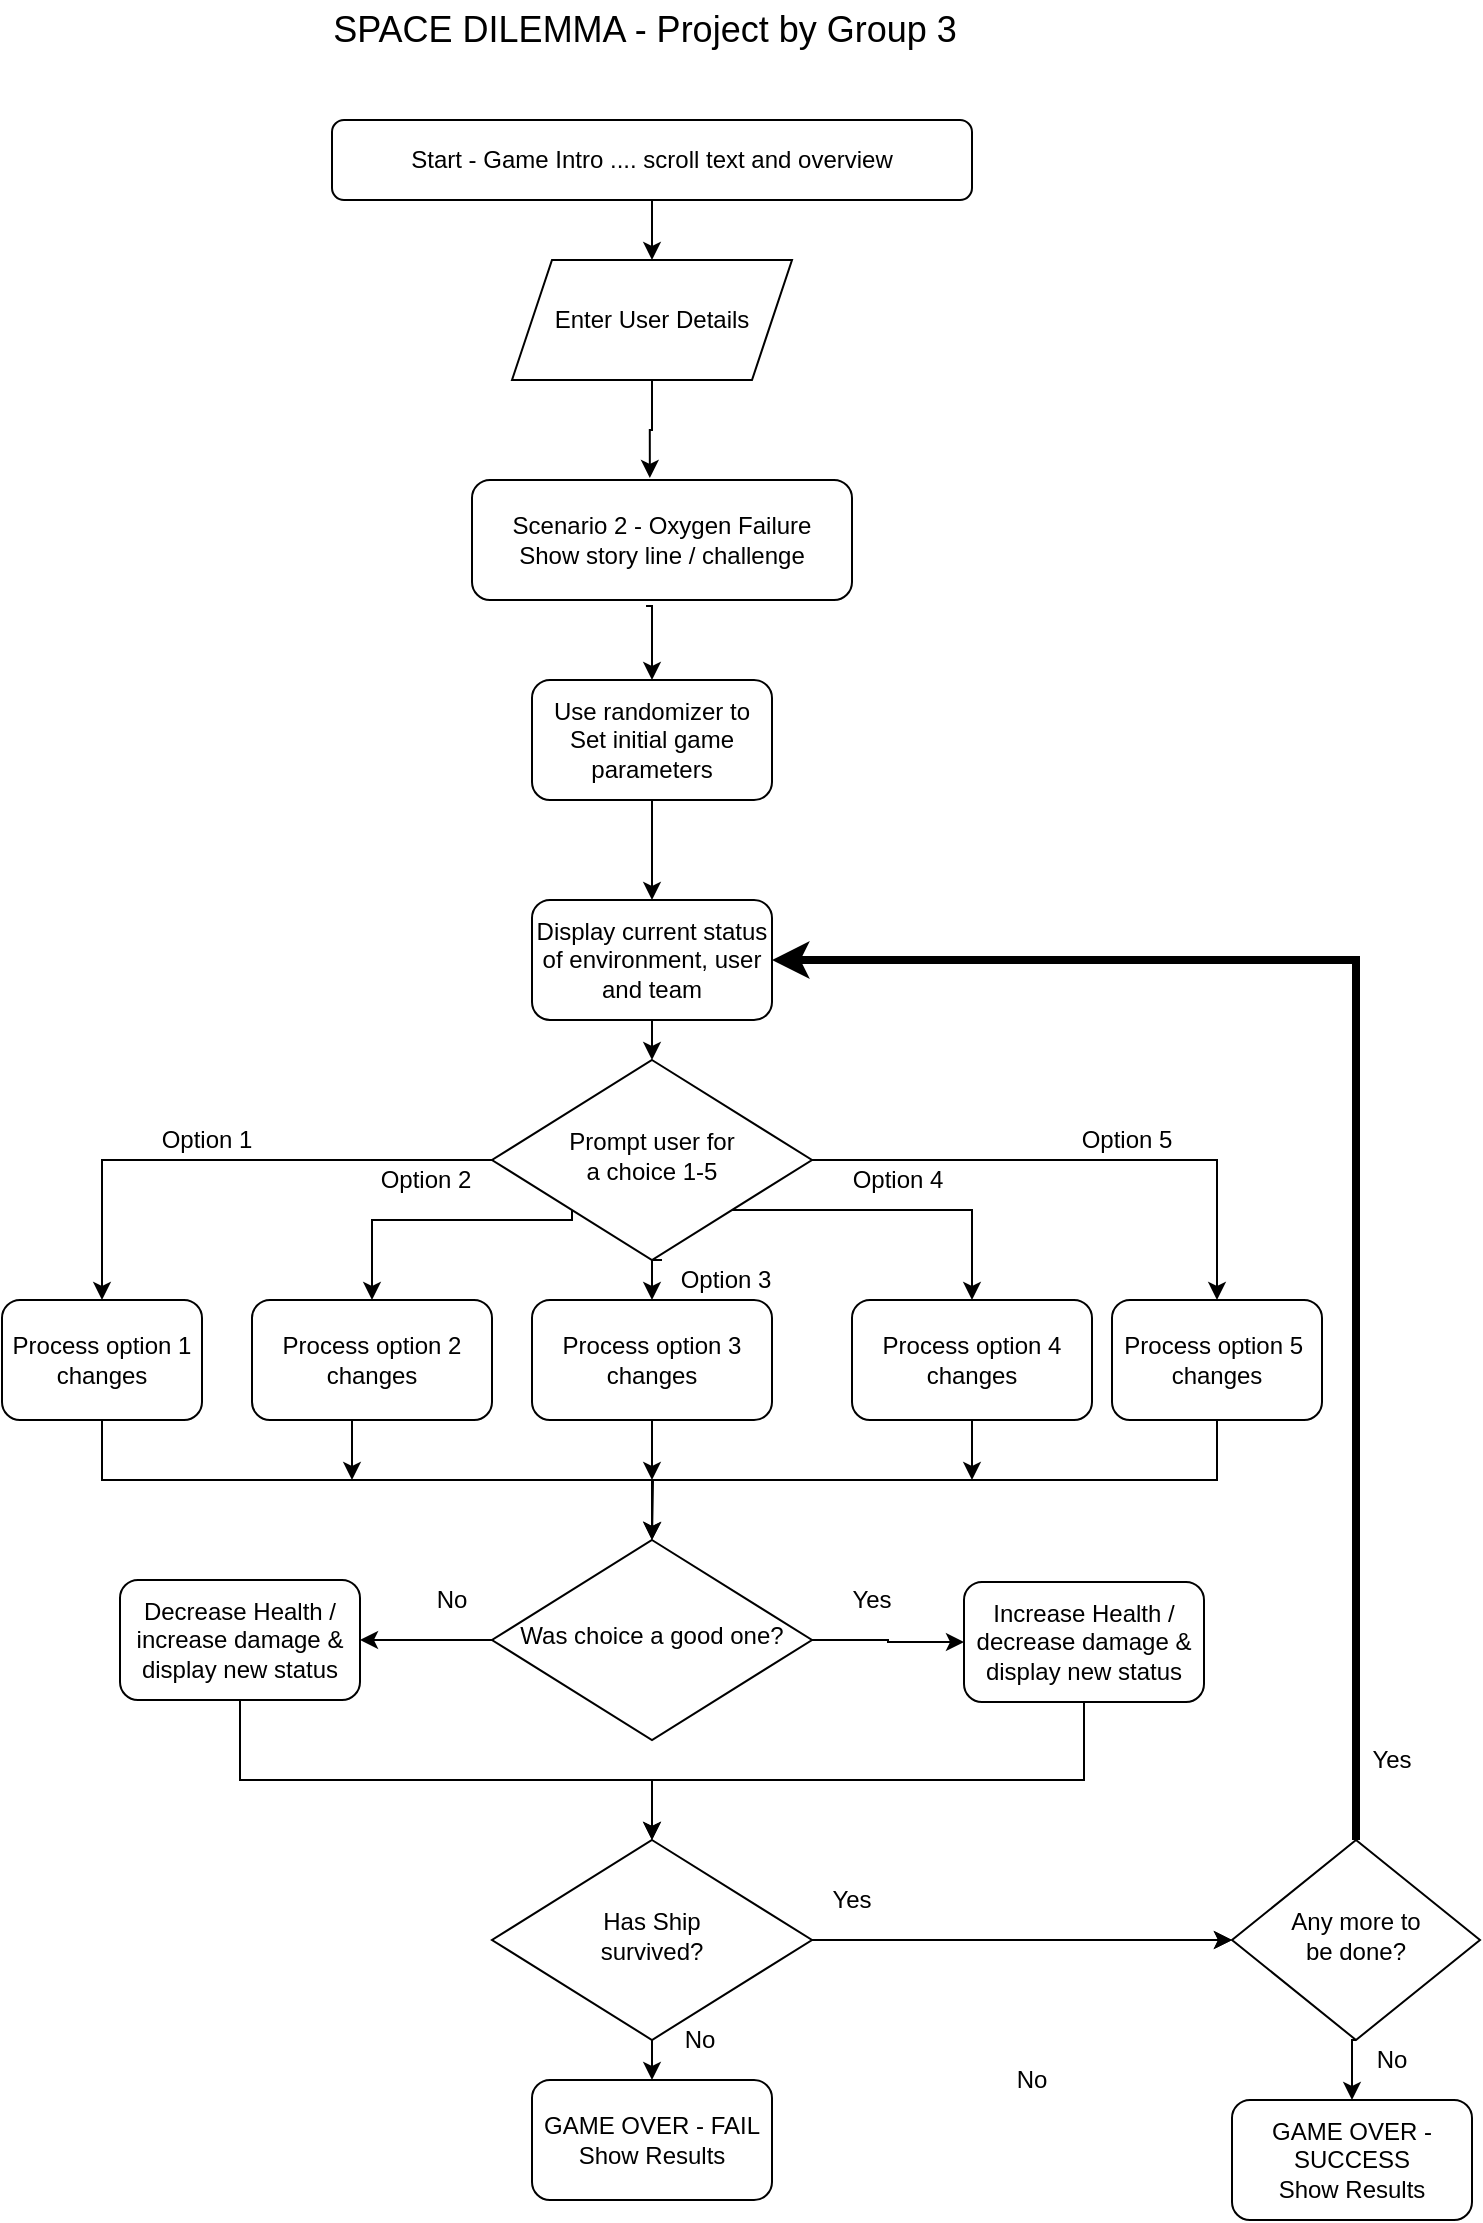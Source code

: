 <mxfile version="13.7.3" type="onedrive"><diagram id="C5RBs43oDa-KdzZeNtuy" name="Page-1"><mxGraphModel dx="868" dy="450" grid="1" gridSize="10" guides="1" tooltips="1" connect="1" arrows="1" fold="1" page="1" pageScale="1" pageWidth="827" pageHeight="1169" math="0" shadow="0"><root><mxCell id="WIyWlLk6GJQsqaUBKTNV-0"/><mxCell id="WIyWlLk6GJQsqaUBKTNV-1" parent="WIyWlLk6GJQsqaUBKTNV-0"/><mxCell id="m6YPKwmV7M4U188xiFX5-40" style="edgeStyle=orthogonalEdgeStyle;rounded=0;orthogonalLoop=1;jettySize=auto;html=1;exitX=0.5;exitY=1;exitDx=0;exitDy=0;entryX=0.5;entryY=0;entryDx=0;entryDy=0;" parent="WIyWlLk6GJQsqaUBKTNV-1" source="WIyWlLk6GJQsqaUBKTNV-3" target="m6YPKwmV7M4U188xiFX5-0" edge="1"><mxGeometry relative="1" as="geometry"/></mxCell><mxCell id="WIyWlLk6GJQsqaUBKTNV-3" value="Start - Game Intro .... scroll text and overview" style="rounded=1;whiteSpace=wrap;html=1;fontSize=12;glass=0;strokeWidth=1;shadow=0;" parent="WIyWlLk6GJQsqaUBKTNV-1" vertex="1"><mxGeometry x="240" y="110" width="320" height="40" as="geometry"/></mxCell><mxCell id="WIyWlLk6GJQsqaUBKTNV-6" value="Prompt user for &lt;br&gt;a choice 1-5" style="rhombus;whiteSpace=wrap;html=1;shadow=0;fontFamily=Helvetica;fontSize=12;align=center;strokeWidth=1;spacing=6;spacingTop=-4;" parent="WIyWlLk6GJQsqaUBKTNV-1" vertex="1"><mxGeometry x="320" y="580" width="160" height="100" as="geometry"/></mxCell><mxCell id="Z6SfY_wLD2C8OOIoiFcS-2" value="&lt;div style=&quot;text-align: justify ; font-size: 18px&quot;&gt;&lt;span style=&quot;font-size: 18px&quot;&gt;SPACE DILEMMA - Project by Group 3&lt;/span&gt;&lt;/div&gt;" style="text;html=1;strokeColor=none;fillColor=none;align=center;verticalAlign=middle;whiteSpace=wrap;rounded=0;fontSize=18;" parent="WIyWlLk6GJQsqaUBKTNV-1" vertex="1"><mxGeometry x="150" y="50" width="493" height="30" as="geometry"/></mxCell><mxCell id="Z6SfY_wLD2C8OOIoiFcS-5" value="Scenario 2 - Oxygen Failure&lt;br&gt;Show story line / challenge" style="rounded=1;whiteSpace=wrap;html=1;fontSize=12;glass=0;strokeWidth=1;shadow=0;" parent="WIyWlLk6GJQsqaUBKTNV-1" vertex="1"><mxGeometry x="310" y="290" width="190" height="60" as="geometry"/></mxCell><mxCell id="aumAuksUNy37Ds0Arwdq-2" style="edgeStyle=orthogonalEdgeStyle;rounded=0;orthogonalLoop=1;jettySize=auto;html=1;exitX=0.5;exitY=1;exitDx=0;exitDy=0;entryX=0.468;entryY=-0.017;entryDx=0;entryDy=0;entryPerimeter=0;" edge="1" parent="WIyWlLk6GJQsqaUBKTNV-1" source="m6YPKwmV7M4U188xiFX5-0" target="Z6SfY_wLD2C8OOIoiFcS-5"><mxGeometry relative="1" as="geometry"/></mxCell><mxCell id="m6YPKwmV7M4U188xiFX5-0" value="Enter User Details" style="shape=parallelogram;perimeter=parallelogramPerimeter;whiteSpace=wrap;html=1;fixedSize=1;" parent="WIyWlLk6GJQsqaUBKTNV-1" vertex="1"><mxGeometry x="330" y="180" width="140" height="60" as="geometry"/></mxCell><mxCell id="m6YPKwmV7M4U188xiFX5-8" style="edgeStyle=orthogonalEdgeStyle;rounded=0;orthogonalLoop=1;jettySize=auto;html=1;exitX=0.5;exitY=1;exitDx=0;exitDy=0;entryX=0.5;entryY=0;entryDx=0;entryDy=0;" parent="WIyWlLk6GJQsqaUBKTNV-1" target="m6YPKwmV7M4U188xiFX5-7" edge="1"><mxGeometry relative="1" as="geometry"><mxPoint x="705" y="400" as="sourcePoint"/></mxGeometry></mxCell><mxCell id="m6YPKwmV7M4U188xiFX5-12" style="edgeStyle=orthogonalEdgeStyle;rounded=0;orthogonalLoop=1;jettySize=auto;html=1;exitX=0.458;exitY=1.05;exitDx=0;exitDy=0;entryX=0.5;entryY=0;entryDx=0;entryDy=0;exitPerimeter=0;" parent="WIyWlLk6GJQsqaUBKTNV-1" target="m6YPKwmV7M4U188xiFX5-13" edge="1" source="Z6SfY_wLD2C8OOIoiFcS-5"><mxGeometry relative="1" as="geometry"><mxPoint x="400" y="400" as="sourcePoint"/></mxGeometry></mxCell><mxCell id="m6YPKwmV7M4U188xiFX5-13" value="Use randomizer to Set initial game parameters" style="rounded=1;whiteSpace=wrap;html=1;" parent="WIyWlLk6GJQsqaUBKTNV-1" vertex="1"><mxGeometry x="340" y="390" width="120" height="60" as="geometry"/></mxCell><mxCell id="m6YPKwmV7M4U188xiFX5-14" style="edgeStyle=orthogonalEdgeStyle;rounded=0;orthogonalLoop=1;jettySize=auto;html=1;exitX=0.5;exitY=1;exitDx=0;exitDy=0;entryX=0.5;entryY=0;entryDx=0;entryDy=0;" parent="WIyWlLk6GJQsqaUBKTNV-1" target="m6YPKwmV7M4U188xiFX5-15" edge="1" source="m6YPKwmV7M4U188xiFX5-13"><mxGeometry relative="1" as="geometry"><mxPoint x="400" y="480" as="sourcePoint"/></mxGeometry></mxCell><mxCell id="m6YPKwmV7M4U188xiFX5-37" style="edgeStyle=orthogonalEdgeStyle;rounded=0;orthogonalLoop=1;jettySize=auto;html=1;exitX=0.5;exitY=1;exitDx=0;exitDy=0;entryX=0.5;entryY=0;entryDx=0;entryDy=0;" parent="WIyWlLk6GJQsqaUBKTNV-1" source="m6YPKwmV7M4U188xiFX5-15" target="WIyWlLk6GJQsqaUBKTNV-6" edge="1"><mxGeometry relative="1" as="geometry"/></mxCell><mxCell id="m6YPKwmV7M4U188xiFX5-15" value="Display current status of environment, user and team" style="rounded=1;whiteSpace=wrap;html=1;" parent="WIyWlLk6GJQsqaUBKTNV-1" vertex="1"><mxGeometry x="340" y="500" width="120" height="60" as="geometry"/></mxCell><mxCell id="m6YPKwmV7M4U188xiFX5-16" style="edgeStyle=orthogonalEdgeStyle;rounded=0;orthogonalLoop=1;jettySize=auto;html=1;exitX=0;exitY=0.5;exitDx=0;exitDy=0;entryX=0.5;entryY=0;entryDx=0;entryDy=0;" parent="WIyWlLk6GJQsqaUBKTNV-1" source="WIyWlLk6GJQsqaUBKTNV-6" target="m6YPKwmV7M4U188xiFX5-17" edge="1"><mxGeometry relative="1" as="geometry"><mxPoint x="130" y="505" as="sourcePoint"/></mxGeometry></mxCell><mxCell id="m6YPKwmV7M4U188xiFX5-43" style="edgeStyle=orthogonalEdgeStyle;rounded=0;orthogonalLoop=1;jettySize=auto;html=1;exitX=0.5;exitY=1;exitDx=0;exitDy=0;" parent="WIyWlLk6GJQsqaUBKTNV-1" source="m6YPKwmV7M4U188xiFX5-17" target="m6YPKwmV7M4U188xiFX5-42" edge="1"><mxGeometry relative="1" as="geometry"/></mxCell><mxCell id="m6YPKwmV7M4U188xiFX5-17" value="Process option 1 changes" style="rounded=1;whiteSpace=wrap;html=1;" parent="WIyWlLk6GJQsqaUBKTNV-1" vertex="1"><mxGeometry x="75" y="700" width="100" height="60" as="geometry"/></mxCell><mxCell id="m6YPKwmV7M4U188xiFX5-19" value="Option 1" style="text;html=1;strokeColor=none;fillColor=none;align=center;verticalAlign=middle;whiteSpace=wrap;rounded=0;" parent="WIyWlLk6GJQsqaUBKTNV-1" vertex="1"><mxGeometry x="150" y="610" width="55" height="20" as="geometry"/></mxCell><mxCell id="m6YPKwmV7M4U188xiFX5-20" style="edgeStyle=orthogonalEdgeStyle;rounded=0;orthogonalLoop=1;jettySize=auto;html=1;exitX=0;exitY=1;exitDx=0;exitDy=0;entryX=0.5;entryY=0;entryDx=0;entryDy=0;" parent="WIyWlLk6GJQsqaUBKTNV-1" source="WIyWlLk6GJQsqaUBKTNV-6" target="m6YPKwmV7M4U188xiFX5-21" edge="1"><mxGeometry relative="1" as="geometry"><mxPoint x="460" y="630" as="sourcePoint"/><Array as="points"><mxPoint x="360" y="660"/><mxPoint x="260" y="660"/></Array></mxGeometry></mxCell><mxCell id="m6YPKwmV7M4U188xiFX5-44" style="edgeStyle=orthogonalEdgeStyle;rounded=0;orthogonalLoop=1;jettySize=auto;html=1;exitX=0.5;exitY=1;exitDx=0;exitDy=0;" parent="WIyWlLk6GJQsqaUBKTNV-1" source="m6YPKwmV7M4U188xiFX5-21" edge="1"><mxGeometry relative="1" as="geometry"><mxPoint x="250" y="790" as="targetPoint"/></mxGeometry></mxCell><mxCell id="m6YPKwmV7M4U188xiFX5-21" value="Process option 2 changes" style="rounded=1;whiteSpace=wrap;html=1;" parent="WIyWlLk6GJQsqaUBKTNV-1" vertex="1"><mxGeometry x="200" y="700" width="120" height="60" as="geometry"/></mxCell><mxCell id="m6YPKwmV7M4U188xiFX5-22" value="Option 2" style="text;html=1;strokeColor=none;fillColor=none;align=center;verticalAlign=middle;whiteSpace=wrap;rounded=0;" parent="WIyWlLk6GJQsqaUBKTNV-1" vertex="1"><mxGeometry x="254" y="630" width="66" height="20" as="geometry"/></mxCell><mxCell id="m6YPKwmV7M4U188xiFX5-24" style="edgeStyle=orthogonalEdgeStyle;rounded=0;orthogonalLoop=1;jettySize=auto;html=1;exitX=1;exitY=0.5;exitDx=0;exitDy=0;entryX=0.5;entryY=0;entryDx=0;entryDy=0;" parent="WIyWlLk6GJQsqaUBKTNV-1" source="WIyWlLk6GJQsqaUBKTNV-6" target="m6YPKwmV7M4U188xiFX5-25" edge="1"><mxGeometry relative="1" as="geometry"><mxPoint x="970" y="620" as="sourcePoint"/></mxGeometry></mxCell><mxCell id="m6YPKwmV7M4U188xiFX5-78" style="edgeStyle=orthogonalEdgeStyle;rounded=0;orthogonalLoop=1;jettySize=auto;html=1;exitX=0.5;exitY=1;exitDx=0;exitDy=0;" parent="WIyWlLk6GJQsqaUBKTNV-1" source="m6YPKwmV7M4U188xiFX5-25" edge="1"><mxGeometry relative="1" as="geometry"><mxPoint x="400" y="820" as="targetPoint"/></mxGeometry></mxCell><mxCell id="m6YPKwmV7M4U188xiFX5-25" value="Process option 5&amp;nbsp; changes" style="rounded=1;whiteSpace=wrap;html=1;" parent="WIyWlLk6GJQsqaUBKTNV-1" vertex="1"><mxGeometry x="630" y="700" width="105" height="60" as="geometry"/></mxCell><mxCell id="m6YPKwmV7M4U188xiFX5-26" value="Option 5" style="text;html=1;strokeColor=none;fillColor=none;align=center;verticalAlign=middle;whiteSpace=wrap;rounded=0;" parent="WIyWlLk6GJQsqaUBKTNV-1" vertex="1"><mxGeometry x="610" y="610" width="55" height="20" as="geometry"/></mxCell><mxCell id="m6YPKwmV7M4U188xiFX5-27" style="edgeStyle=orthogonalEdgeStyle;rounded=0;orthogonalLoop=1;jettySize=auto;html=1;exitX=1;exitY=1;exitDx=0;exitDy=0;entryX=0.5;entryY=0;entryDx=0;entryDy=0;" parent="WIyWlLk6GJQsqaUBKTNV-1" source="WIyWlLk6GJQsqaUBKTNV-6" target="m6YPKwmV7M4U188xiFX5-28" edge="1"><mxGeometry relative="1" as="geometry"><mxPoint x="680" y="655" as="sourcePoint"/></mxGeometry></mxCell><mxCell id="m6YPKwmV7M4U188xiFX5-47" style="edgeStyle=orthogonalEdgeStyle;rounded=0;orthogonalLoop=1;jettySize=auto;html=1;exitX=0.5;exitY=1;exitDx=0;exitDy=0;" parent="WIyWlLk6GJQsqaUBKTNV-1" source="m6YPKwmV7M4U188xiFX5-28" edge="1"><mxGeometry relative="1" as="geometry"><mxPoint x="560" y="790" as="targetPoint"/></mxGeometry></mxCell><mxCell id="m6YPKwmV7M4U188xiFX5-28" value="Process option 4 changes" style="rounded=1;whiteSpace=wrap;html=1;" parent="WIyWlLk6GJQsqaUBKTNV-1" vertex="1"><mxGeometry x="500" y="700" width="120" height="60" as="geometry"/></mxCell><mxCell id="m6YPKwmV7M4U188xiFX5-29" value="Option 4" style="text;html=1;strokeColor=none;fillColor=none;align=center;verticalAlign=middle;whiteSpace=wrap;rounded=0;" parent="WIyWlLk6GJQsqaUBKTNV-1" vertex="1"><mxGeometry x="490" y="630" width="66" height="20" as="geometry"/></mxCell><mxCell id="m6YPKwmV7M4U188xiFX5-31" style="edgeStyle=orthogonalEdgeStyle;rounded=0;orthogonalLoop=1;jettySize=auto;html=1;exitX=0.5;exitY=1;exitDx=0;exitDy=0;entryX=0.5;entryY=0;entryDx=0;entryDy=0;" parent="WIyWlLk6GJQsqaUBKTNV-1" target="m6YPKwmV7M4U188xiFX5-32" edge="1"><mxGeometry relative="1" as="geometry"><mxPoint x="405" y="680" as="sourcePoint"/></mxGeometry></mxCell><mxCell id="m6YPKwmV7M4U188xiFX5-45" style="edgeStyle=orthogonalEdgeStyle;rounded=0;orthogonalLoop=1;jettySize=auto;html=1;exitX=0.5;exitY=1;exitDx=0;exitDy=0;" parent="WIyWlLk6GJQsqaUBKTNV-1" source="m6YPKwmV7M4U188xiFX5-32" edge="1"><mxGeometry relative="1" as="geometry"><mxPoint x="400" y="790" as="targetPoint"/></mxGeometry></mxCell><mxCell id="m6YPKwmV7M4U188xiFX5-32" value="Process option 3 changes" style="rounded=1;whiteSpace=wrap;html=1;" parent="WIyWlLk6GJQsqaUBKTNV-1" vertex="1"><mxGeometry x="340" y="700" width="120" height="60" as="geometry"/></mxCell><mxCell id="m6YPKwmV7M4U188xiFX5-34" value="Option 3" style="text;html=1;strokeColor=none;fillColor=none;align=center;verticalAlign=middle;whiteSpace=wrap;rounded=0;" parent="WIyWlLk6GJQsqaUBKTNV-1" vertex="1"><mxGeometry x="404" y="680" width="66" height="20" as="geometry"/></mxCell><mxCell id="m6YPKwmV7M4U188xiFX5-51" style="edgeStyle=orthogonalEdgeStyle;rounded=0;orthogonalLoop=1;jettySize=auto;html=1;exitX=0;exitY=0.5;exitDx=0;exitDy=0;entryX=1;entryY=0.5;entryDx=0;entryDy=0;" parent="WIyWlLk6GJQsqaUBKTNV-1" source="m6YPKwmV7M4U188xiFX5-42" target="m6YPKwmV7M4U188xiFX5-49" edge="1"><mxGeometry relative="1" as="geometry"/></mxCell><mxCell id="m6YPKwmV7M4U188xiFX5-52" style="edgeStyle=orthogonalEdgeStyle;rounded=0;orthogonalLoop=1;jettySize=auto;html=1;exitX=1;exitY=0.5;exitDx=0;exitDy=0;entryX=0;entryY=0.5;entryDx=0;entryDy=0;" parent="WIyWlLk6GJQsqaUBKTNV-1" source="m6YPKwmV7M4U188xiFX5-42" target="m6YPKwmV7M4U188xiFX5-50" edge="1"><mxGeometry relative="1" as="geometry"/></mxCell><mxCell id="m6YPKwmV7M4U188xiFX5-42" value="Was choice a good one?" style="rhombus;whiteSpace=wrap;html=1;shadow=0;fontFamily=Helvetica;fontSize=12;align=center;strokeWidth=1;spacing=6;spacingTop=-4;" parent="WIyWlLk6GJQsqaUBKTNV-1" vertex="1"><mxGeometry x="320" y="820" width="160" height="100" as="geometry"/></mxCell><mxCell id="m6YPKwmV7M4U188xiFX5-64" style="edgeStyle=orthogonalEdgeStyle;rounded=0;orthogonalLoop=1;jettySize=auto;html=1;exitX=0.5;exitY=1;exitDx=0;exitDy=0;" parent="WIyWlLk6GJQsqaUBKTNV-1" source="m6YPKwmV7M4U188xiFX5-49" target="m6YPKwmV7M4U188xiFX5-57" edge="1"><mxGeometry relative="1" as="geometry"><Array as="points"><mxPoint x="194" y="940"/><mxPoint x="400" y="940"/></Array></mxGeometry></mxCell><mxCell id="m6YPKwmV7M4U188xiFX5-49" value="Decrease Health / increase damage &amp;amp; display new status" style="rounded=1;whiteSpace=wrap;html=1;" parent="WIyWlLk6GJQsqaUBKTNV-1" vertex="1"><mxGeometry x="134" y="840" width="120" height="60" as="geometry"/></mxCell><mxCell id="m6YPKwmV7M4U188xiFX5-65" style="edgeStyle=orthogonalEdgeStyle;rounded=0;orthogonalLoop=1;jettySize=auto;html=1;exitX=0.5;exitY=1;exitDx=0;exitDy=0;entryX=0.5;entryY=0;entryDx=0;entryDy=0;" parent="WIyWlLk6GJQsqaUBKTNV-1" source="m6YPKwmV7M4U188xiFX5-50" target="m6YPKwmV7M4U188xiFX5-57" edge="1"><mxGeometry relative="1" as="geometry"><Array as="points"><mxPoint x="616" y="940"/><mxPoint x="400" y="940"/></Array></mxGeometry></mxCell><mxCell id="m6YPKwmV7M4U188xiFX5-50" value="Increase Health / decrease damage &amp;amp; display new status" style="rounded=1;whiteSpace=wrap;html=1;" parent="WIyWlLk6GJQsqaUBKTNV-1" vertex="1"><mxGeometry x="556" y="841" width="120" height="60" as="geometry"/></mxCell><mxCell id="m6YPKwmV7M4U188xiFX5-53" value="No" style="text;html=1;strokeColor=none;fillColor=none;align=center;verticalAlign=middle;whiteSpace=wrap;rounded=0;" parent="WIyWlLk6GJQsqaUBKTNV-1" vertex="1"><mxGeometry x="280" y="840" width="40" height="20" as="geometry"/></mxCell><mxCell id="m6YPKwmV7M4U188xiFX5-54" value="Yes" style="text;html=1;strokeColor=none;fillColor=none;align=center;verticalAlign=middle;whiteSpace=wrap;rounded=0;" parent="WIyWlLk6GJQsqaUBKTNV-1" vertex="1"><mxGeometry x="490" y="840" width="40" height="20" as="geometry"/></mxCell><mxCell id="m6YPKwmV7M4U188xiFX5-56" style="edgeStyle=orthogonalEdgeStyle;rounded=0;orthogonalLoop=1;jettySize=auto;html=1;exitX=1;exitY=0.5;exitDx=0;exitDy=0;entryX=0;entryY=0.5;entryDx=0;entryDy=0;" parent="WIyWlLk6GJQsqaUBKTNV-1" source="m6YPKwmV7M4U188xiFX5-57" target="m6YPKwmV7M4U188xiFX5-70" edge="1"><mxGeometry relative="1" as="geometry"><mxPoint x="536" y="1020" as="targetPoint"/></mxGeometry></mxCell><mxCell id="m6YPKwmV7M4U188xiFX5-63" style="edgeStyle=orthogonalEdgeStyle;rounded=0;orthogonalLoop=1;jettySize=auto;html=1;exitX=0.5;exitY=1;exitDx=0;exitDy=0;entryX=0.5;entryY=0;entryDx=0;entryDy=0;" parent="WIyWlLk6GJQsqaUBKTNV-1" source="m6YPKwmV7M4U188xiFX5-57" target="m6YPKwmV7M4U188xiFX5-66" edge="1"><mxGeometry relative="1" as="geometry"><mxPoint x="254" y="1020" as="targetPoint"/></mxGeometry></mxCell><mxCell id="m6YPKwmV7M4U188xiFX5-57" value="Has Ship&lt;br&gt;survived?" style="rhombus;whiteSpace=wrap;html=1;shadow=0;fontFamily=Helvetica;fontSize=12;align=center;strokeWidth=1;spacing=6;spacingTop=-4;" parent="WIyWlLk6GJQsqaUBKTNV-1" vertex="1"><mxGeometry x="320" y="970" width="160" height="100" as="geometry"/></mxCell><mxCell id="m6YPKwmV7M4U188xiFX5-60" value="No" style="text;html=1;strokeColor=none;fillColor=none;align=center;verticalAlign=middle;whiteSpace=wrap;rounded=0;" parent="WIyWlLk6GJQsqaUBKTNV-1" vertex="1"><mxGeometry x="404" y="1060" width="40" height="20" as="geometry"/></mxCell><mxCell id="m6YPKwmV7M4U188xiFX5-61" value="Yes" style="text;html=1;strokeColor=none;fillColor=none;align=center;verticalAlign=middle;whiteSpace=wrap;rounded=0;" parent="WIyWlLk6GJQsqaUBKTNV-1" vertex="1"><mxGeometry x="480" y="990" width="40" height="20" as="geometry"/></mxCell><mxCell id="m6YPKwmV7M4U188xiFX5-66" value="GAME OVER - FAIL&lt;br&gt;Show Results" style="rounded=1;whiteSpace=wrap;html=1;" parent="WIyWlLk6GJQsqaUBKTNV-1" vertex="1"><mxGeometry x="340" y="1090" width="120" height="60" as="geometry"/></mxCell><mxCell id="m6YPKwmV7M4U188xiFX5-71" style="edgeStyle=orthogonalEdgeStyle;rounded=0;orthogonalLoop=1;jettySize=auto;html=1;exitX=1;exitY=0.5;exitDx=0;exitDy=0;entryX=0;entryY=0.5;entryDx=0;entryDy=0;" parent="WIyWlLk6GJQsqaUBKTNV-1" target="m6YPKwmV7M4U188xiFX5-70" edge="1"><mxGeometry relative="1" as="geometry"><mxPoint x="660" y="1020" as="sourcePoint"/></mxGeometry></mxCell><mxCell id="m6YPKwmV7M4U188xiFX5-69" value="No" style="text;html=1;strokeColor=none;fillColor=none;align=center;verticalAlign=middle;whiteSpace=wrap;rounded=0;" parent="WIyWlLk6GJQsqaUBKTNV-1" vertex="1"><mxGeometry x="570" y="1080" width="40" height="20" as="geometry"/></mxCell><mxCell id="m6YPKwmV7M4U188xiFX5-74" style="edgeStyle=orthogonalEdgeStyle;rounded=0;orthogonalLoop=1;jettySize=auto;html=1;exitX=0.5;exitY=1;exitDx=0;exitDy=0;entryX=0.5;entryY=0;entryDx=0;entryDy=0;" parent="WIyWlLk6GJQsqaUBKTNV-1" source="m6YPKwmV7M4U188xiFX5-70" target="m6YPKwmV7M4U188xiFX5-73" edge="1"><mxGeometry relative="1" as="geometry"/></mxCell><mxCell id="m6YPKwmV7M4U188xiFX5-77" style="edgeStyle=orthogonalEdgeStyle;rounded=0;orthogonalLoop=1;jettySize=auto;html=1;exitX=0.5;exitY=0;exitDx=0;exitDy=0;entryX=1;entryY=0.5;entryDx=0;entryDy=0;strokeWidth=4;" parent="WIyWlLk6GJQsqaUBKTNV-1" source="m6YPKwmV7M4U188xiFX5-70" target="m6YPKwmV7M4U188xiFX5-15" edge="1"><mxGeometry relative="1" as="geometry"/></mxCell><mxCell id="m6YPKwmV7M4U188xiFX5-70" value="Any more to &lt;br&gt;be done?" style="rhombus;whiteSpace=wrap;html=1;shadow=0;fontFamily=Helvetica;fontSize=12;align=center;strokeWidth=1;spacing=6;spacingTop=-4;" parent="WIyWlLk6GJQsqaUBKTNV-1" vertex="1"><mxGeometry x="690" y="970" width="124" height="100" as="geometry"/></mxCell><mxCell id="m6YPKwmV7M4U188xiFX5-73" value="GAME OVER - SUCCESS&lt;br&gt;Show Results" style="rounded=1;whiteSpace=wrap;html=1;" parent="WIyWlLk6GJQsqaUBKTNV-1" vertex="1"><mxGeometry x="690" y="1100" width="120" height="60" as="geometry"/></mxCell><mxCell id="m6YPKwmV7M4U188xiFX5-75" value="Yes" style="text;html=1;strokeColor=none;fillColor=none;align=center;verticalAlign=middle;whiteSpace=wrap;rounded=0;" parent="WIyWlLk6GJQsqaUBKTNV-1" vertex="1"><mxGeometry x="750" y="920" width="40" height="20" as="geometry"/></mxCell><mxCell id="m6YPKwmV7M4U188xiFX5-76" value="No" style="text;html=1;strokeColor=none;fillColor=none;align=center;verticalAlign=middle;whiteSpace=wrap;rounded=0;" parent="WIyWlLk6GJQsqaUBKTNV-1" vertex="1"><mxGeometry x="750" y="1070" width="40" height="20" as="geometry"/></mxCell></root></mxGraphModel></diagram></mxfile>